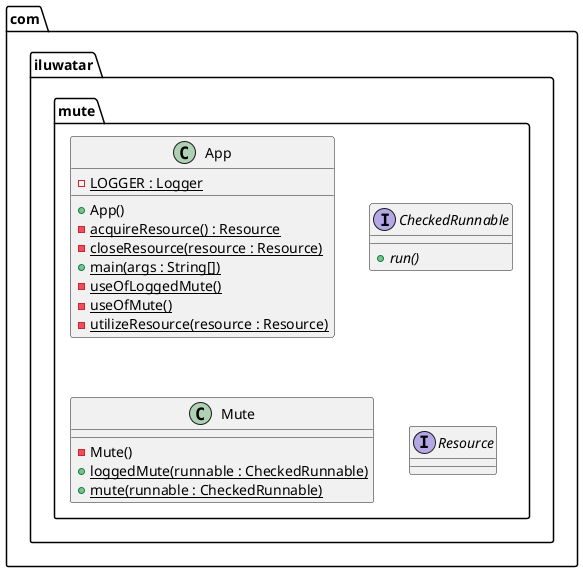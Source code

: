 @startuml
package com.iluwatar.mute {
  class App {
    - LOGGER : Logger {static}
    + App()
    - acquireResource() : Resource {static}
    - closeResource(resource : Resource) {static}
    + main(args : String[]) {static}
    - useOfLoggedMute() {static}
    - useOfMute() {static}
    - utilizeResource(resource : Resource) {static}
  }
  interface CheckedRunnable {
    + run() {abstract}
  }
  class Mute {
    - Mute()
    + loggedMute(runnable : CheckedRunnable) {static}
    + mute(runnable : CheckedRunnable) {static}
  }
  interface Resource {
  }
}
@enduml